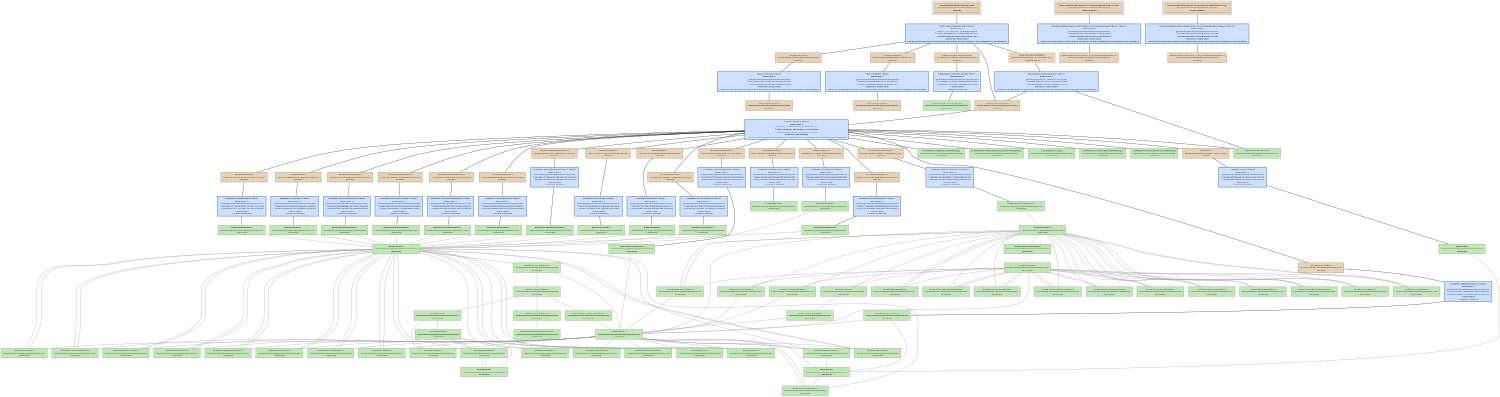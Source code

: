 digraph Rush {
   size = "10.000000,8.500000";
   concentrate = false;

   node [ shape = box, style = filled, color = "0.3 0.5 0.6", fillcolor = "0.3 0.2 0.9", fontname = "Monaco", fontsize = "9" ];
   n00001 [ label = "Development/Rush.mexmac.app\n8fd0e8cde0ce034ce7f78f745df1c2a9\nMissing", color = "0.1 0.5 0.5", fillcolor = "0.1 0.2 0.9", peripheries = 3 ];
   n00002 [ label = "Contents/Info.plist\n7b19a0d81bc0bc942aa59c6f9d2b3394\nMissing", color = "0.1 0.5 0.5", fillcolor = "0.1 0.2 0.9" ];
   n00003 [ label = "Rush.build/Info.plist\n00000000000000000000000000000000\nMissing", color = "0.1 0.5 0.5", fillcolor = "0.1 0.2 0.9" ];
   n00004 [ label = "Contents/PkgInfo\n67bec1d7d36bff89fb65c5c9d99e7251\nMissing", color = "0.1 0.5 0.5", fillcolor = "0.1 0.2 0.9" ];
   n00005 [ label = "Rush.build/PkgInfo\n00000000000000000000000000000000\nMissing", color = "0.1 0.5 0.5", fillcolor = "0.1 0.2 0.9" ];
   n00006 [ label = "English.lproj/InfoPlist.strings\n2c3a04f51c278de1b7a88dff30e2f7e5\nMissing", color = "0.1 0.5 0.5", fillcolor = "0.1 0.2 0.9" ];
   n00007 [ label = "English.lproj/InfoPlist.strings\n00000000434c45840000000000000228\nUpToDate" ];
   n00008 [ label = "ppc/PsychError.o\nd6eaa30fc57f3b2160f0890aefbc929e\nMissing", color = "0.1 0.5 0.5", fillcolor = "0.1 0.2 0.9" ];
   n00009 [ label = "Base/PsychError.c\n00000000434c4585000000000000563d\nUpToDate" ];
   n00010 [ label = "ppc/PsychRegisterProject.o\na6a4e8155bf575735de3d537e726c83f\nMissing", color = "0.1 0.5 0.5", fillcolor = "0.1 0.2 0.9" ];
   n00011 [ label = "Base/PsychRegisterProject.c\n00000000434c458500000000000012e6\nUpToDate" ];
   n00012 [ label = "ppc/PsychHelp.o\nb864f15593fc703541d99ce297e5fe92\nMissing", color = "0.1 0.5 0.5", fillcolor = "0.1 0.2 0.9" ];
   n00013 [ label = "Base/PsychHelp.c\n00000000434c811d00000000000005b8\nUpToDate" ];
   n00014 [ label = "ppc/MiniBox.o\n7855f67d672eded0da8a80ab63d84a46\nMissing", color = "0.1 0.5 0.5", fillcolor = "0.1 0.2 0.9" ];
   n00015 [ label = "Base/MiniBox.c\n00000000434c45850000000000000f4f\nUpToDate" ];
   n00016 [ label = "ppc/PsychMemory.o\nada071db7efdb338bb0fe20a3f28098d\nMissing", color = "0.1 0.5 0.5", fillcolor = "0.1 0.2 0.9" ];
   n00017 [ label = "Base/PsychMemory.c\n00000000434ca96200000000000003a4\nUpToDate" ];
   n00018 [ label = "ppc/ProjectTable.o\n29a4d3615d1c325705c161487716064c\nMissing", color = "0.1 0.5 0.5", fillcolor = "0.1 0.2 0.9" ];
   n00019 [ label = "Base/ProjectTable.c\n00000000434c4585000000000000023a\nUpToDate" ];
   n00020 [ label = "ppc/PsychInit.o\n5b0f8290ea06dcc0d19e46bc16aee7a2\nMissing", color = "0.1 0.5 0.5", fillcolor = "0.1 0.2 0.9" ];
   n00021 [ label = "Base/PsychInit.c\n00000000434c45850000000000000759\nUpToDate" ];
   n00022 [ label = "ppc/PsychTimeGlue.o\n4a4f7cae3302082c5eb678728d7cb54c\nMissing", color = "0.1 0.5 0.5", fillcolor = "0.1 0.2 0.9" ];
   n00023 [ label = "Base/PsychTimeGlue.c\n000000004355ef98000000000000157f\nUpToDate" ];
   n00024 [ label = "ppc/PsychStructGlue.o\ne458eacdd65bf09b0cdca9f497eb3e55\nMissing", color = "0.1 0.5 0.5", fillcolor = "0.1 0.2 0.9" ];
   n00025 [ label = "Base/PsychStructGlue.c\n00000000434c45850000000000002bb8\nUpToDate" ];
   n00026 [ label = "ppc/PsychVersioning.o\nc3de7d2e408fcf5124344e94f9c05f7a\nMissing", color = "0.1 0.5 0.5", fillcolor = "0.1 0.2 0.9" ];
   n00027 [ label = "Base/PsychVersioning.c\n000000004355688200000000000014ee\nUpToDate" ];
   n00028 [ label = "ppc/MODULEVersion.o\n4fa0de109abd7ce9a719806ae8b725f9\nMissing", color = "0.1 0.5 0.5", fillcolor = "0.1 0.2 0.9" ];
   n00029 [ label = "Screen/MODULEVersion.c\n000000004354a112000000000000124e\nUpToDate" ];
   n00030 [ label = "ppc/PsychScriptingGlue.o\n7cfd5b3eac5ff6e359f8138e2a398826\nMissing", color = "0.1 0.5 0.5", fillcolor = "0.1 0.2 0.9" ];
   n00031 [ label = "Base/PsychScriptingGlue.c\n00000000434c458500000000000105c5\nUpToDate" ];
   n00032 [ label = "ppc/mexversion.o\n6be1c320bb1c56849dd2af0323cd1d4a\nMissing", color = "0.1 0.5 0.5", fillcolor = "0.1 0.2 0.9" ];
   n00033 [ label = "src/mexversion.c\n000000004332d94600000000000002d2\nUpToDate" ];
   n00034 [ label = "ppc/PsychCellGlue.o\nb769558ab8b390a0c4d12602f939b4e0\nMissing", color = "0.1 0.5 0.5", fillcolor = "0.1 0.2 0.9" ];
   n00035 [ label = "Base/PsychCellGlue.c\n00000000434c45850000000000001c81\nUpToDate" ];
   n00036 [ label = "ppc/Rush.o\n6a698e89e1ef80c2e29b5719307700aa\nMissing", color = "0.1 0.5 0.5", fillcolor = "0.1 0.2 0.9" ];
   n00037 [ label = "Rush/Rush.c\n00000000434c45850000000000001f14\nUpToDate" ];
   n00038 [ label = "ppc/RegisterProject.o\nf5ac9c50de4413509a4f29b5738b7a14\nMissing", color = "0.1 0.5 0.5", fillcolor = "0.1 0.2 0.9" ];
   n00039 [ label = "Rush/RegisterProject.c\n00000000434c458500000000000003c8\nUpToDate" ];
   n00040 [ label = "ppc/PsychAuthors.o\n2f65a85ba78aa4d112d3f09c036490dd\nMissing", color = "0.1 0.5 0.5", fillcolor = "0.1 0.2 0.9" ];
   n00041 [ label = "Base/PsychAuthors.c\n00000000434c81430000000000000d3b\nUpToDate" ];
   n00042 [ label = "MacOS/Rush.mexmac\n0558548f201cac677040af501e154ac9\nMissing", color = "0.1 0.5 0.5", fillcolor = "0.1 0.2 0.9" ];
   n00043 [ label = "Frameworks/OpenGL.framework[C]\n00000000434ac55900000000000000ee\nUpToDate" ];
   n00044 [ label = "Frameworks/ApplicationServices.framework[C]\n00000000434ac53300000000000000ee\nUpToDate" ];
   n00045 [ label = "2.95.2/libstdc++.a[C]\n00000000434abb590000000000075c68\nUpToDate" ];
   n00046 [ label = "Frameworks/CoreAudio.framework[C]\n00000000434ac55b00000000000000cc\nUpToDate" ];
   n00047 [ label = "Frameworks/CoreServices.framework[C]\n00000000434ac53600000000000000ee\nUpToDate" ];
   n00048 [ label = "mac/mexFunction.map\n000000004332d946000000000000012e\nUpToDate" ];
   n00049 [ label = "<Rush.build/Script-2FD6171107306668008DA6B4.sh>[A]\n5fd67b25d9d144914d94cc6d94a68687\nDepsUpdated", color = "0.1 0.5 0.5", fillcolor = "0.1 0.2 0.9", peripheries = 3 ];
   n00050 [ label = "Rush.build/Script-2FD6171107306668008DA6B4.sh\n00000000000000000000000000000000\nMissing", color = "0.1 0.5 0.5", fillcolor = "0.1 0.2 0.9" ];
   n00051 [ label = "<Rush.build/Script-2FD6171207306668008DA6B4.sh>[A]\ne76a8ceb28a461fc3cbfba42510cd2d6\nDepsUpdated", color = "0.1 0.5 0.5", fillcolor = "0.1 0.2 0.9", peripheries = 3 ];
   n00052 [ label = "Rush.build/Script-2FD6171207306668008DA6B4.sh\n00000000000000000000000000000000\nMissing", color = "0.1 0.5 0.5", fillcolor = "0.1 0.2 0.9" ];
   n00053 [ label = "<MacOS/Rush.mexmac>\n1e67a00c8be0646631313dd099f27411\nDepsUpdated", color = "0.1 0.5 0.5", fillcolor = "0.1 0.2 0.9", style = "filled,dashed" ];
   n00054 [ label = "Base/Psych.h\n00000000435548b60000000000000410\nUpToDate" ];
   n00055 [ label = "Base/Psych.h\n00000000435548b60000000000000410\nUpToDate" ];
   n00056 [ label = "Screen/Screen.h\n000000004355f28e00000000000012e0\nUpToDate" ];
   n00057 [ label = "Rush/Rush.h\n00000000434c458500000000000001ff\nUpToDate" ];
   n00058 [ label = "Base/PsychConstants.h\n00000000435548d4000000000000080d\nUpToDate" ];
   n00059 [ label = "Base/MiniBox.h\n00000000435548d400000000000004d6\nUpToDate" ];
   n00060 [ label = "Base/ProjectTable.h\n00000000435548d400000000000002f6\nUpToDate" ];
   n00061 [ label = "Base/PsychError.h\n00000000435548d40000000000001fe7\nUpToDate" ];
   n00062 [ label = "Base/PsychScriptingGlue.h\n00000000435548f30000000000001a37\nUpToDate" ];
   n00063 [ label = "Base/PsychStructGlue.h\n000000004355496c0000000000000bcc\nUpToDate" ];
   n00064 [ label = "Base/PsychCellGlue.h\n00000000434c458500000000000005c5\nUpToDate" ];
   n00065 [ label = "Base/PsychRegisterProject.h\n00000000435548d400000000000003f1\nUpToDate" ];
   n00066 [ label = "Base/PsychAuthors.h\n00000000435548d400000000000005e9\nUpToDate" ];
   n00067 [ label = "Base/PsychVersioning.h\n00000000435548f300000000000004dd\nUpToDate" ];
   n00068 [ label = "Base/PsychHelp.h\n00000000434c45850000000000000357\nUpToDate" ];
   n00069 [ label = "Base/PsychInit.h\n00000000435548f300000000000002db\nUpToDate" ];
   n00070 [ label = "Base/PsychMemory.h\n00000000435548d40000000000000473\nUpToDate" ];
   n00071 [ label = "Base/PsychTimeGlue.h\n000000004355ef010000000000000483\nUpToDate" ];
   n00072 [ label = "Base/PsychInstrument.h\n00000000435548d400000000000001a8\nUpToDate" ];
   n00073 [ label = "Rush/RegisterProject.h\n00000000434c458500000000000002ce\nUpToDate" ];
   n00074 [ label = "Base/TimeLists.h\n00000000435548f300000000000002a9\nUpToDate" ];
   n00075 [ label = "Screen/PsychRects.h\n00000000434c458500000000000005d5\nUpToDate" ];
   n00076 [ label = "Screen/ScreenTypes.h\n00000000434c458500000000000013b6\nUpToDate" ];
   n00077 [ label = "Screen/PsychVideoGlue.h\n00000000434c458500000000000005d4\nUpToDate" ];
   n00078 [ label = "Screen/PsychScreenGlue.h\n00000000434c45850000000000000d6d\nUpToDate" ];
   n00079 [ label = "Screen/PsychWindowTextGlue.h\n00000000434c458500000000000008ee\nUpToDate" ];
   n00080 [ label = "Screen/WindowBank.h\n000000004355e68c0000000000001b31\nUpToDate" ];
   n00081 [ label = "Screen/PsychWindowGlue.h\n000000004355e21f0000000000000a66\nUpToDate" ];
   n00082 [ label = "Screen/PsychTextureSupport.h\n000000004355a03b0000000000000370\nUpToDate" ];
   n00083 [ label = "Screen/PsychAlphaBlending.h\n00000000434c458500000000000004fb\nUpToDate" ];
   n00084 [ label = "Screen/ScreenArguments.h\n00000000434c45850000000000000ca3\nUpToDate" ];
   n00085 [ label = "Screen/RegisterProject.h\n00000000434c45850000000000000284\nUpToDate" ];
   n00086 [ label = "Screen/WindowHelpers.h\n00000000434c45850000000000000773\nUpToDate" ];
   n00087 [ label = "Fonts/PsychFontGlue.h\n00000000434c45850000000000000e47\nUpToDate" ];
   n00088 [ label = "Fonts/ScreenFontGlue.h\n00000000434c45850000000000000260\nUpToDate" ];
   n00089 [ label = "Fonts/FontInfo.h\n00000000434c45850000000000000ef4\nUpToDate" ];
   n00090 [ label = "Screen/ScreenPreferenceState.h\n000000004355d9f300000000000006ba\nUpToDate" ];
   n00091 [ label = "Base/PsychIncludes.h\n00000000435548d4000000000000074c\nUpToDate" ];
   n00092 [ label = "Screen/Screen.h\n000000004355f28e00000000000012e0\nUpToDate" ];
   n00093 [ label = "Base/PsychPlatform.h\n00000000435548d40000000000000589\nUpToDate" ];
   n00094 [ label = "include/mex.h\n000000004332d9460000000000003742\nUpToDate" ];
   n00095 [ label = "OS9ToolboxFragments/Events.h\n00000000434c45850000000000000236\nUpToDate" ];
   n00096 [ label = "Base/PsychPlatformConstants.h\n000000004355492f000000000000070e\nUpToDate" ];
   n00097 [ label = "include/matrix.h\n000000004332d9460000000000009ff2\nUpToDate" ];
   n00098 [ label = "include/mwdebug.h\n000000004332d9460000000000002b3c\nUpToDate" ];
   n00099 [ label = "include/tmwtypes.h\n000000004332d946000000000000458d\nUpToDate" ];
   n00100 [ label = "include/mat.h\n000000004332d94600000000000023ab\nUpToDate" ];
   n00101 [ label = "Fonts/PsychFontGlue.h\n00000000434c45850000000000000e47\nUpToDate" ];

   node [ shape = box, style = "filled,bold", color = "0.7 0.5 0.7", fillcolor = "0.7 0.2 1.0", fontname = "Monaco", fontsize = "9" ];
   c00001 [ label = "PBXCp Info.plist <wt:0>\nwaitCount: 0\n00000000000000000000000000000000\n^ 7b19a0d81bc0bc942aa59c6f9d2b3394\n= 7b19a0d81bc0bc942aa59c6f9d2b3394\nIndirectlyNeedsToRun\nNeeds to run because at least one of the inputs to the command are scheduled to be updated.", color = "0.6 0.5 0.7", fillcolor = "0.6 0.2 1.0" ];
   c00002 [ label = "PBXCp PkgInfo <wt:0>\nwaitCount: 0\n00000000000000000000000000000000\n^ 67bec1d7d36bff89fb65c5c9d99e7251\n= 67bec1d7d36bff89fb65c5c9d99e7251\nIndirectlyNeedsToRun\nNeeds to run because at least one of the inputs to the command are scheduled to be updated.", color = "0.6 0.5 0.7", fillcolor = "0.6 0.2 1.0" ];
   c00003 [ label = "CpResource InfoPlist.strings <wt:4>\nwaitCount: 0\n00000000000000000000000000000000\n^ 2c3a04f51c278de1b7a88dff30e2f7e5\n= 2c3a04f51c278de1b7a88dff30e2f7e5\nNeedsToRun\n1 output is missing", color = "0.6 0.5 0.7", fillcolor = "0.6 0.2 1.0" ];
   c00004 [ label = "CompileC PsychError.o <wt:6>\nwaitCount: 0\n000000004355492f0000000000004529\n^ d6eaa30f862a720e60f0890aefbcd7b7\n= d6eaa30fc57f3b2160f0890aefbc929e\nNeedsToRun\n1 output is missing", color = "0.6 0.5 0.7", fillcolor = "0.6 0.2 1.0" ];
   c00005 [ label = "CompileC PsychRegisterProject.o <wt:6>\nwaitCount: 0\n000000004355492f00000000000001f2\n^ a6a4e81518a03c5c5de3d537e726c9cd\n= a6a4e8155bf575735de3d537e726c83f\nNeedsToRun\n1 output is missing", color = "0.6 0.5 0.7", fillcolor = "0.6 0.2 1.0" ];
   c00006 [ label = "CompileC PsychHelp.o <wt:6>\nwaitCount: 0\n0000000043558db700000000000016ac\n^ b864f155d0a9fd8241d99ce297e5e83e\n= b864f15593fc703541d99ce297e5fe92\nNeedsToRun\n1 output is missing", color = "0.6 0.5 0.7", fillcolor = "0.6 0.2 1.0" ];
   c00007 [ label = "CompileC MiniBox.o <wt:6>\nwaitCount: 0\n000000004355492f0000000000001c5b\n^ 7855f67d247b97ffda8a80ab63d8561d\n= 7855f67d672eded0da8a80ab63d84a46\nNeedsToRun\n1 output is missing", color = "0.6 0.5 0.7", fillcolor = "0.6 0.2 1.0" ];
   c00008 [ label = "CompileC PsychMemory.o <wt:6>\nwaitCount: 0\n000000004355a5c800000000000010b0\n^ ada071db3da816f0bb0fe20a3f28193d\n= ada071db7efdb338bb0fe20a3f28098d\nNeedsToRun\n1 output is missing", color = "0.6 0.5 0.7", fillcolor = "0.6 0.2 1.0" ];
   c00009 [ label = "CompileC ProjectTable.o <wt:6>\nwaitCount: 0\n000000004355492f000000000000112e\n^ 29a4d3611e497b7805c1614877161762\n= 29a4d3615d1c325705c161487716064c\nNeedsToRun\n1 output is missing", color = "0.6 0.5 0.7", fillcolor = "0.6 0.2 1.0" ];
   c00010 [ label = "CompileC PsychInit.o <wt:6>\nwaitCount: 0\n000000004355492f000000000000144d\n^ 5b0f8290a95395efd19e46bc16aef3ef\n= 5b0f8290ea06dcc0d19e46bc16aee7a2\nNeedsToRun\n1 output is missing", color = "0.6 0.5 0.7", fillcolor = "0.6 0.2 1.0" ];
   c00011 [ label = "CompileC PsychTimeGlue.o <wt:6>\nwaitCount: 0\n000000004355ee420000000000001391\n^ 4a4f7cae7057e66e5eb678728d7ca6dd\n= 4a4f7cae3302082c5eb678728d7cb54c\nNeedsToRun\n1 output is missing", color = "0.6 0.5 0.7", fillcolor = "0.6 0.2 1.0" ];
   c00012 [ label = "CompileC PsychStructGlue.o <wt:6>\nwaitCount: 0\n000000004355492f00000000000038ac\n^ e458eacd950eb9b40cdca9f497eb06f9\n= e458eacdd65bf09b0cdca9f497eb3e55\nNeedsToRun\n1 output is missing", color = "0.6 0.5 0.7", fillcolor = "0.6 0.2 1.0" ];
   c00013 [ label = "CompileC PsychVersioning.o <wt:6>\nwaitCount: 0\n00000000434c642800000000000007fa\n^ c3de7d2e03c3ab7924344e94f9c05880\n= c3de7d2e408fcf5124344e94f9c05f7a\nNeedsToRun\n1 output is missing", color = "0.6 0.5 0.7", fillcolor = "0.6 0.2 1.0" ];
   c00014 [ label = "CompileC MODULEVersion.o <wt:6>\nwaitCount: 0\n000000004354a112000000000000124e\n^ 4fa0de10d9e9ddfba719806ae8b737b7\n= 4fa0de109abd7ce9a719806ae8b725f9\nNeedsToRun\n1 output is missing", color = "0.6 0.5 0.7", fillcolor = "0.6 0.2 1.0" ];
   c00015 [ label = "CompileC PsychScriptingGlue.o <wt:6>\nwaitCount: 0\n000000004355492f00000000000116d1\n^ 7cfd5b3eef0abfcc59f8138e2a389ef7\n= 7cfd5b3eac5ff6e359f8138e2a398826\nNeedsToRun\n1 output is missing", color = "0.6 0.5 0.7", fillcolor = "0.6 0.2 1.0" ];
   c00016 [ label = "CompileC mexversion.o <wt:6>\nwaitCount: 0\n000000004332d94600000000000002d2\n^ 6be1c320f82e8fc29dd2af0323cd1f98\n= 6be1c320bb1c56849dd2af0323cd1d4a\nNeedsToRun\n1 output is missing", color = "0.6 0.5 0.7", fillcolor = "0.6 0.2 1.0" ];
   c00017 [ label = "CompileC PsychCellGlue.o <wt:6>\nwaitCount: 0\n000000004355492f0000000000000f95\n^ b769558afbe6d98fc4d12602f939bb75\n= b769558ab8b390a0c4d12602f939b4e0\nNeedsToRun\n1 output is missing", color = "0.6 0.5 0.7", fillcolor = "0.6 0.2 1.0" ];
   c00018 [ label = "CompileC Rush.o <wt:6>\nwaitCount: 0\n000000004355ef010000000000001a68\n^ 6a698e89a2ba6fc3e29b571930771ac2\n= 6a698e89e1ef80c2e29b5719307700aa\nNeedsToRun\n1 output is missing", color = "0.6 0.5 0.7", fillcolor = "0.6 0.2 1.0" ];
   c00019 [ label = "CompileC RegisterProject.o <wt:6>\nwaitCount: 0\n000000004355eedb000000000000005a\n^ f5ac9c509d11fd8b9a4f29b5738b7a4e\n= f5ac9c50de4413509a4f29b5738b7a14\nNeedsToRun\n1 output is missing", color = "0.6 0.5 0.7", fillcolor = "0.6 0.2 1.0" ];
   c00020 [ label = "CompileC PsychAuthors.o <wt:6>\nwaitCount: 0\n0000000043558de90000000000001e2f\n^ 2f65a85be4df293812d3f09c03648ef2\n= 2f65a85ba78aa4d112d3f09c036490dd\nNeedsToRun\n1 output is missing", color = "0.6 0.5 0.7", fillcolor = "0.6 0.2 1.0" ];
   c00021 [ label = "Ld Rush.mexmac <wt:6>\nwaitCount: 0\n5dc82e53ab7d938b72ab8e4d19856107\n^ 58907adc8b613fec02eb211d07902bce\n= 0558548f201cac677040af501e154ac9\nIndirectlyNeedsToRun\nNeeds to run because at least one of the inputs to the command are scheduled to be updated.", color = "0.6 0.5 0.7", fillcolor = "0.6 0.2 1.0" ];
   c00022 [ label = "PhaseScriptExecution Script-2FD6171107306668008DA6B4.sh <wt:10>\nwaitCount: 0\n00000000000000000000000000000000\n^ 5fd67b25d9d144914d94cc6d94a68687\n= 5fd67b25d9d144914d94cc6d94a68687\nIndirectlyNeedsToRun\nNeeds to run because at least one of the inputs to the command are scheduled to be updated.", color = "0.6 0.5 0.7", fillcolor = "0.6 0.2 1.0" ];
   c00023 [ label = "PhaseScriptExecution Script-2FD6171207306668008DA6B4.sh <wt:12>\nwaitCount: 0\n00000000000000000000000000000000\n^ e76a8ceb28a461fc3cbfba42510cd2d6\n= e76a8ceb28a461fc3cbfba42510cd2d6\nIndirectlyNeedsToRun\nNeeds to run because at least one of the inputs to the command are scheduled to be updated.", color = "0.6 0.5 0.7", fillcolor = "0.6 0.2 1.0" ];
   c00024 [ label = "EditSymbols Rush.mexmac <wt:13>\nwaitCount: 0\n0558548f632e75217040af501e154be7\n^ 1b3ff483e8ce11474171928087e73ff6\n= 1e67a00c8be0646631313dd099f27411\nIndirectlyNeedsToRun\nNeeds to run because at least one of the inputs to the command are scheduled to be updated.", color = "0.6 0.5 0.7", fillcolor = "0.6 0.2 1.0" ];
   c00025 [ label = "Touch Rush.mexmac.app <wt:14>\nwaitCount: 0\n2ba291797f7006fd271946d9f3b088f8\n^ a47279b49fbe05b1c0eec9adae414a51\n= 8fd0e8cde0ce034ce7f78f745df1c2a9\nIndirectlyNeedsToRun\nNeeds to run because at least one of the inputs to the command are scheduled to be updated.", color = "0.6 0.5 0.7", fillcolor = "0.6 0.2 1.0" ];

   edge [ style = solid, color = black, arrowhead = none, arrowtail = normal ];
   n00001 -> { c00025 };
   n00002 -> { c00001 };
   n00004 -> { c00002 };
   n00006 -> { c00003 };
   n00008 -> { c00004 };
   n00010 -> { c00005 };
   n00012 -> { c00006 };
   n00014 -> { c00007 };
   n00016 -> { c00008 };
   n00018 -> { c00009 };
   n00020 -> { c00010 };
   n00022 -> { c00011 };
   n00024 -> { c00012 };
   n00026 -> { c00013 };
   n00028 -> { c00014 };
   n00030 -> { c00015 };
   n00032 -> { c00016 };
   n00034 -> { c00017 };
   n00036 -> { c00018 };
   n00038 -> { c00019 };
   n00040 -> { c00020 };
   n00042 -> { c00021 };
   n00049 -> { c00022 };
   n00051 -> { c00023 };
   n00053 -> { c00024 };
   c00001 -> { n00003 };
   c00002 -> { n00005 n00005 };
   c00003 -> { n00007 n00007 };
   c00004 -> { n00009 };
   c00005 -> { n00011 };
   c00006 -> { n00013 };
   c00007 -> { n00015 };
   c00008 -> { n00017 };
   c00009 -> { n00019 };
   c00010 -> { n00021 };
   c00011 -> { n00023 };
   c00012 -> { n00025 };
   c00013 -> { n00027 };
   c00014 -> { n00029 };
   c00015 -> { n00031 };
   c00016 -> { n00033 };
   c00017 -> { n00035 };
   c00018 -> { n00037 };
   c00019 -> { n00039 };
   c00020 -> { n00041 };
   c00021 -> { n00008 n00010 n00012 n00014 n00016 n00018 n00020 n00022 n00024 n00026 n00028 n00030 n00032 n00034 n00036 n00038 n00040 n00043 n00044 n00045 n00046 n00047 n00048 };
   c00022 -> { n00050 };
   c00023 -> { n00052 };
   c00024 -> { n00042 n00048 };
   c00025 -> { n00002 n00004 n00006 n00042 n00053 };

   edge [ style = solid, color = gray60, arrowhead = none, arrowtail = normal ];
   n00009 -> { n00054 };
   n00011 -> { n00054 };
   n00013 -> { n00054 };
   n00015 -> { n00054 };
   n00017 -> { n00054 };
   n00019 -> { n00054 };
   n00021 -> { n00054 };
   n00023 -> { n00055 };
   n00025 -> { n00054 };
   n00027 -> { n00054 };
   n00029 -> { n00056 };
   n00031 -> { n00054 };
   n00035 -> { n00054 };
   n00037 -> { n00057 };
   n00039 -> { n00055 n00057 };
   n00041 -> { n00054 };
   n00054 -> { n00058 n00059 n00060 n00061 n00062 n00063 n00064 n00065 n00066 n00067 n00068 n00069 n00070 n00071 n00072 n00073 n00074 };
   n00055 -> { n00058 n00059 n00060 n00061 n00062 n00063 n00064 n00065 n00066 n00067 n00068 n00069 n00070 n00071 n00072 n00073 n00074 };
   n00056 -> { n00055 n00075 n00076 n00077 n00078 n00079 n00080 n00081 n00082 n00083 n00084 n00085 n00086 n00087 n00088 n00089 n00090 };
   n00057 -> { n00055 n00071 };
   n00058 -> { n00091 };
   n00059 -> { n00054 };
   n00060 -> { n00054 };
   n00061 -> { n00054 };
   n00062 -> { n00054 };
   n00063 -> { n00054 };
   n00064 -> { n00054 };
   n00065 -> { n00054 };
   n00066 -> { n00054 };
   n00067 -> { n00054 };
   n00068 -> { n00054 };
   n00069 -> { n00054 };
   n00071 -> { n00055 };
   n00072 -> { n00054 };
   n00073 -> { n00055 n00057 };
   n00075 -> { n00056 };
   n00076 -> { n00056 };
   n00077 -> { n00092 };
   n00078 -> { n00092 };
   n00079 -> { n00092 };
   n00080 -> { n00056 };
   n00081 -> { n00092 };
   n00082 -> { n00092 };
   n00083 -> { n00092 };
   n00084 -> { n00056 };
   n00085 -> { n00055 n00056 };
   n00087 -> { n00055 };
   n00088 -> { n00055 };
   n00089 -> { n00101 };
   n00090 -> { n00056 };
   n00091 -> { n00093 n00094 n00094 n00095 n00094 };
   n00092 -> { n00055 n00075 n00076 n00077 n00078 n00079 n00080 n00081 n00082 n00083 n00084 n00085 n00086 n00087 n00088 n00089 n00090 };
   n00093 -> { n00096 };
   n00094 -> { n00097 n00097 n00098 };
   n00095 -> { n00055 };
   n00097 -> { n00099 n00098 };
   n00098 -> { n00097 n00100 };
   n00100 -> { n00097 n00098 };
   n00101 -> { n00055 };
}
